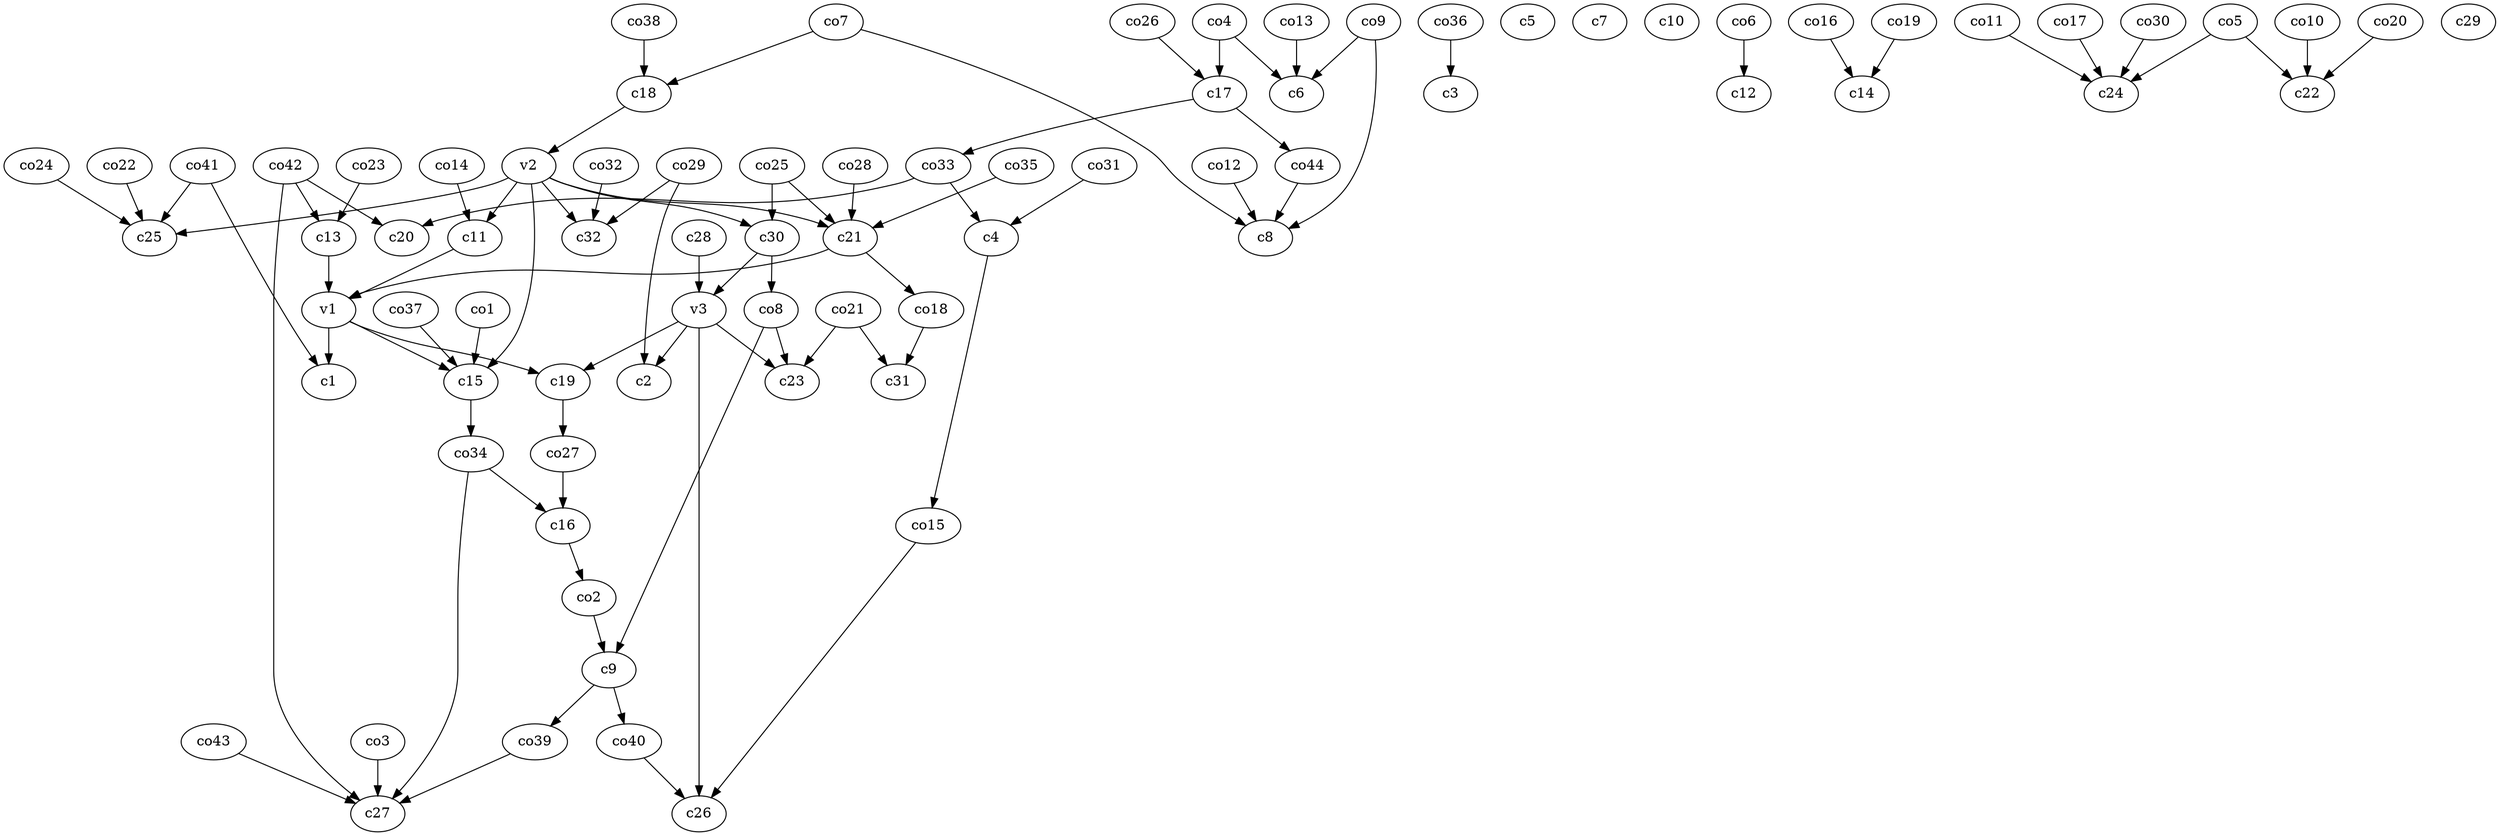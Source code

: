 strict digraph  {
c1;
c2;
c3;
c4;
c5;
c6;
c7;
c8;
c9;
c10;
c11;
c12;
c13;
c14;
c15;
c16;
c17;
c18;
c19;
c20;
c21;
c22;
c23;
c24;
c25;
c26;
c27;
c28;
c29;
c30;
c31;
c32;
v1;
v2;
v3;
co1;
co2;
co3;
co4;
co5;
co6;
co7;
co8;
co9;
co10;
co11;
co12;
co13;
co14;
co15;
co16;
co17;
co18;
co19;
co20;
co21;
co22;
co23;
co24;
co25;
co26;
co27;
co28;
co29;
co30;
co31;
co32;
co33;
co34;
co35;
co36;
co37;
co38;
co39;
co40;
co41;
co42;
co43;
co44;
c4 -> co15  [weight=1];
c9 -> co39  [weight=1];
c9 -> co40  [weight=1];
c11 -> v1  [weight=1];
c13 -> v1  [weight=1];
c15 -> co34  [weight=1];
c16 -> co2  [weight=1];
c17 -> co33  [weight=1];
c17 -> co44  [weight=1];
c18 -> v2  [weight=1];
c19 -> co27  [weight=1];
c21 -> co18  [weight=1];
c21 -> v1  [weight=1];
c28 -> v3  [weight=1];
c30 -> v3  [weight=1];
c30 -> co8  [weight=1];
v1 -> c15  [weight=1];
v1 -> c1  [weight=1];
v1 -> c19  [weight=1];
v2 -> c30  [weight=1];
v2 -> c25  [weight=1];
v2 -> c21  [weight=1];
v2 -> c15  [weight=1];
v2 -> c11  [weight=1];
v2 -> c32  [weight=1];
v3 -> c19  [weight=1];
v3 -> c23  [weight=1];
v3 -> c2  [weight=1];
v3 -> c26  [weight=1];
co1 -> c15  [weight=1];
co2 -> c9  [weight=1];
co3 -> c27  [weight=1];
co4 -> c17  [weight=1];
co4 -> c6  [weight=1];
co5 -> c24  [weight=1];
co5 -> c22  [weight=1];
co6 -> c12  [weight=1];
co7 -> c18  [weight=1];
co7 -> c8  [weight=1];
co8 -> c23  [weight=1];
co8 -> c9  [weight=1];
co9 -> c8  [weight=1];
co9 -> c6  [weight=1];
co10 -> c22  [weight=1];
co11 -> c24  [weight=1];
co12 -> c8  [weight=1];
co13 -> c6  [weight=1];
co14 -> c11  [weight=1];
co15 -> c26  [weight=1];
co16 -> c14  [weight=1];
co17 -> c24  [weight=1];
co18 -> c31  [weight=1];
co19 -> c14  [weight=1];
co20 -> c22  [weight=1];
co21 -> c31  [weight=1];
co21 -> c23  [weight=1];
co22 -> c25  [weight=1];
co23 -> c13  [weight=1];
co24 -> c25  [weight=1];
co25 -> c30  [weight=1];
co25 -> c21  [weight=1];
co26 -> c17  [weight=1];
co27 -> c16  [weight=1];
co28 -> c21  [weight=1];
co29 -> c2  [weight=1];
co29 -> c32  [weight=1];
co30 -> c24  [weight=1];
co31 -> c4  [weight=1];
co32 -> c32  [weight=1];
co33 -> c20  [weight=1];
co33 -> c4  [weight=1];
co34 -> c27  [weight=1];
co34 -> c16  [weight=1];
co35 -> c21  [weight=1];
co36 -> c3  [weight=1];
co37 -> c15  [weight=1];
co38 -> c18  [weight=1];
co39 -> c27  [weight=1];
co40 -> c26  [weight=1];
co41 -> c1  [weight=1];
co41 -> c25  [weight=1];
co42 -> c20  [weight=1];
co42 -> c27  [weight=1];
co42 -> c13  [weight=1];
co43 -> c27  [weight=1];
co44 -> c8  [weight=1];
}
